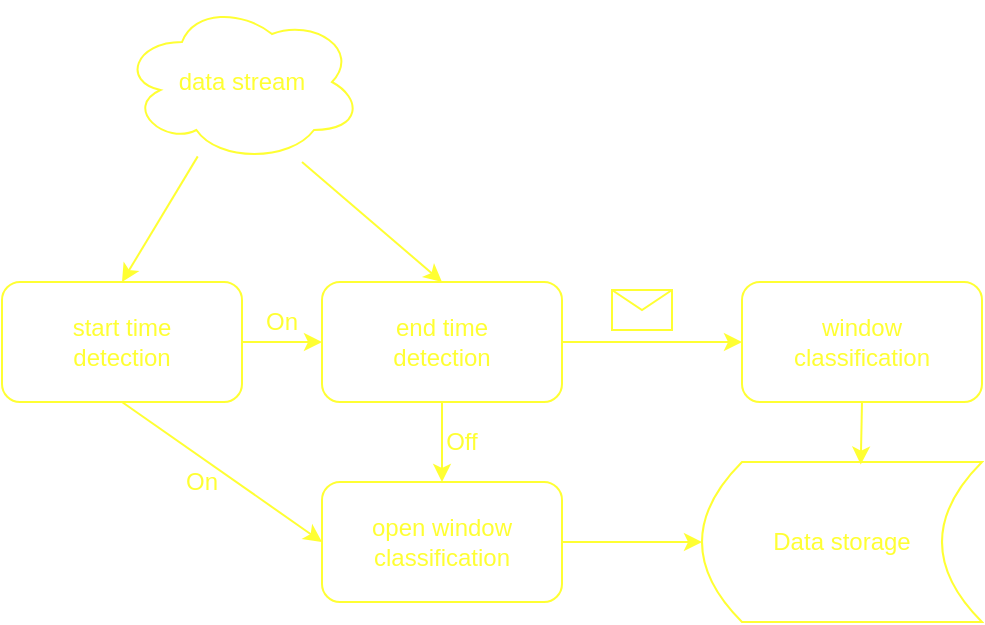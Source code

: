 <mxfile version="14.7.0" type="device"><diagram id="8eaBcCZDibGhBws2xLL4" name="Page-1"><mxGraphModel dx="497" dy="305" grid="1" gridSize="10" guides="1" tooltips="1" connect="1" arrows="1" fold="1" page="1" pageScale="1" pageWidth="850" pageHeight="1100" background="none" math="0" shadow="0"><root><mxCell id="0"/><mxCell id="1" parent="0"/><mxCell id="FAtrzGqVAbCljUD15iw3-26" value="start time&lt;br&gt;detection" style="rounded=1;whiteSpace=wrap;html=1;strokeColor=#FFFF33;fillColor=none;fontColor=#FFFF33;" vertex="1" parent="1"><mxGeometry x="80" y="170" width="120" height="60" as="geometry"/></mxCell><mxCell id="FAtrzGqVAbCljUD15iw3-27" value="end time&lt;br&gt;detection" style="rounded=1;whiteSpace=wrap;html=1;strokeColor=#FFFF33;fillColor=none;fontColor=#FFFF33;" vertex="1" parent="1"><mxGeometry x="240" y="170" width="120" height="60" as="geometry"/></mxCell><mxCell id="FAtrzGqVAbCljUD15iw3-28" value="window&lt;br&gt;classification" style="rounded=1;whiteSpace=wrap;html=1;strokeColor=#FFFF33;fillColor=none;fontColor=#FFFF33;" vertex="1" parent="1"><mxGeometry x="450" y="170" width="120" height="60" as="geometry"/></mxCell><mxCell id="FAtrzGqVAbCljUD15iw3-29" value="open window&lt;br&gt;classification" style="rounded=1;whiteSpace=wrap;html=1;strokeColor=#FFFF33;fillColor=none;fontColor=#FFFF33;" vertex="1" parent="1"><mxGeometry x="240" y="270" width="120" height="60" as="geometry"/></mxCell><mxCell id="FAtrzGqVAbCljUD15iw3-30" value="" style="endArrow=classic;html=1;exitX=1;exitY=0.5;exitDx=0;exitDy=0;entryX=0;entryY=0.5;entryDx=0;entryDy=0;strokeColor=#FFFF33;" edge="1" parent="1" source="FAtrzGqVAbCljUD15iw3-26" target="FAtrzGqVAbCljUD15iw3-27"><mxGeometry width="50" height="50" relative="1" as="geometry"><mxPoint x="310" y="260" as="sourcePoint"/><mxPoint x="360" y="210" as="targetPoint"/></mxGeometry></mxCell><mxCell id="FAtrzGqVAbCljUD15iw3-34" value="" style="endArrow=classic;html=1;exitX=0.5;exitY=1;exitDx=0;exitDy=0;entryX=0.5;entryY=0;entryDx=0;entryDy=0;strokeColor=#FFFF33;" edge="1" parent="1" source="FAtrzGqVAbCljUD15iw3-27" target="FAtrzGqVAbCljUD15iw3-29"><mxGeometry width="50" height="50" relative="1" as="geometry"><mxPoint x="310" y="260" as="sourcePoint"/><mxPoint x="360" y="210" as="targetPoint"/></mxGeometry></mxCell><mxCell id="FAtrzGqVAbCljUD15iw3-35" value="" style="endArrow=classic;html=1;exitX=0.5;exitY=1;exitDx=0;exitDy=0;strokeColor=#FFFF33;" edge="1" parent="1" source="FAtrzGqVAbCljUD15iw3-26"><mxGeometry width="50" height="50" relative="1" as="geometry"><mxPoint x="310" y="260" as="sourcePoint"/><mxPoint x="240" y="300" as="targetPoint"/></mxGeometry></mxCell><mxCell id="FAtrzGqVAbCljUD15iw3-36" value="" style="endArrow=classic;html=1;entryX=0;entryY=0.5;entryDx=0;entryDy=0;exitX=1;exitY=0.5;exitDx=0;exitDy=0;strokeColor=#FFFF33;" edge="1" parent="1" source="FAtrzGqVAbCljUD15iw3-27" target="FAtrzGqVAbCljUD15iw3-28"><mxGeometry width="50" height="50" relative="1" as="geometry"><mxPoint x="310" y="260" as="sourcePoint"/><mxPoint x="360" y="210" as="targetPoint"/></mxGeometry></mxCell><mxCell id="FAtrzGqVAbCljUD15iw3-38" value="On" style="text;html=1;fillColor=none;align=center;verticalAlign=middle;whiteSpace=wrap;rounded=0;fontColor=#FFFF33;" vertex="1" parent="1"><mxGeometry x="160" y="260" width="40" height="20" as="geometry"/></mxCell><mxCell id="FAtrzGqVAbCljUD15iw3-39" value="On" style="text;html=1;fillColor=none;align=center;verticalAlign=middle;whiteSpace=wrap;rounded=0;fontColor=#FFFF33;" vertex="1" parent="1"><mxGeometry x="200" y="180" width="40" height="20" as="geometry"/></mxCell><mxCell id="FAtrzGqVAbCljUD15iw3-40" value="Off" style="text;html=1;fillColor=none;align=center;verticalAlign=middle;whiteSpace=wrap;rounded=0;fontColor=#FFFF33;" vertex="1" parent="1"><mxGeometry x="290" y="240" width="40" height="20" as="geometry"/></mxCell><mxCell id="FAtrzGqVAbCljUD15iw3-41" value="" style="shape=message;html=1;whiteSpace=wrap;html=1;outlineConnect=0;rounded=1;strokeColor=#FFFF33;fillColor=none;" vertex="1" parent="1"><mxGeometry x="385" y="174" width="30" height="20" as="geometry"/></mxCell><mxCell id="FAtrzGqVAbCljUD15iw3-44" value="Data storage" style="shape=dataStorage;whiteSpace=wrap;html=1;fixedSize=1;rounded=1;strokeColor=#FFFF33;fillColor=none;fontColor=#FFFF33;" vertex="1" parent="1"><mxGeometry x="430" y="260" width="140" height="80" as="geometry"/></mxCell><mxCell id="FAtrzGqVAbCljUD15iw3-45" value="" style="endArrow=classic;html=1;entryX=0;entryY=0.5;entryDx=0;entryDy=0;exitX=1;exitY=0.5;exitDx=0;exitDy=0;strokeColor=#FFFF33;" edge="1" parent="1" source="FAtrzGqVAbCljUD15iw3-29" target="FAtrzGqVAbCljUD15iw3-44"><mxGeometry width="50" height="50" relative="1" as="geometry"><mxPoint x="310" y="260" as="sourcePoint"/><mxPoint x="360" y="210" as="targetPoint"/></mxGeometry></mxCell><mxCell id="FAtrzGqVAbCljUD15iw3-46" value="" style="endArrow=classic;html=1;entryX=0.567;entryY=0.016;entryDx=0;entryDy=0;entryPerimeter=0;exitX=0.5;exitY=1;exitDx=0;exitDy=0;strokeColor=#FFFF33;" edge="1" parent="1" source="FAtrzGqVAbCljUD15iw3-28" target="FAtrzGqVAbCljUD15iw3-44"><mxGeometry width="50" height="50" relative="1" as="geometry"><mxPoint x="310" y="260" as="sourcePoint"/><mxPoint x="360" y="210" as="targetPoint"/></mxGeometry></mxCell><mxCell id="FAtrzGqVAbCljUD15iw3-47" value="data stream" style="ellipse;shape=cloud;whiteSpace=wrap;html=1;rounded=1;strokeColor=#FFFF33;fontColor=#FFFF33;fillColor=none;" vertex="1" parent="1"><mxGeometry x="140" y="30" width="120" height="80" as="geometry"/></mxCell><mxCell id="FAtrzGqVAbCljUD15iw3-49" value="" style="endArrow=classic;html=1;entryX=0.5;entryY=0;entryDx=0;entryDy=0;strokeColor=#FFFF33;" edge="1" parent="1" source="FAtrzGqVAbCljUD15iw3-47" target="FAtrzGqVAbCljUD15iw3-26"><mxGeometry width="50" height="50" relative="1" as="geometry"><mxPoint x="360" y="210" as="sourcePoint"/><mxPoint x="410" y="160" as="targetPoint"/></mxGeometry></mxCell><mxCell id="FAtrzGqVAbCljUD15iw3-50" value="" style="endArrow=classic;html=1;entryX=0.5;entryY=0;entryDx=0;entryDy=0;strokeColor=#FFFF33;" edge="1" parent="1" target="FAtrzGqVAbCljUD15iw3-27"><mxGeometry width="50" height="50" relative="1" as="geometry"><mxPoint x="230" y="110" as="sourcePoint"/><mxPoint x="280" y="60" as="targetPoint"/></mxGeometry></mxCell></root></mxGraphModel></diagram></mxfile>